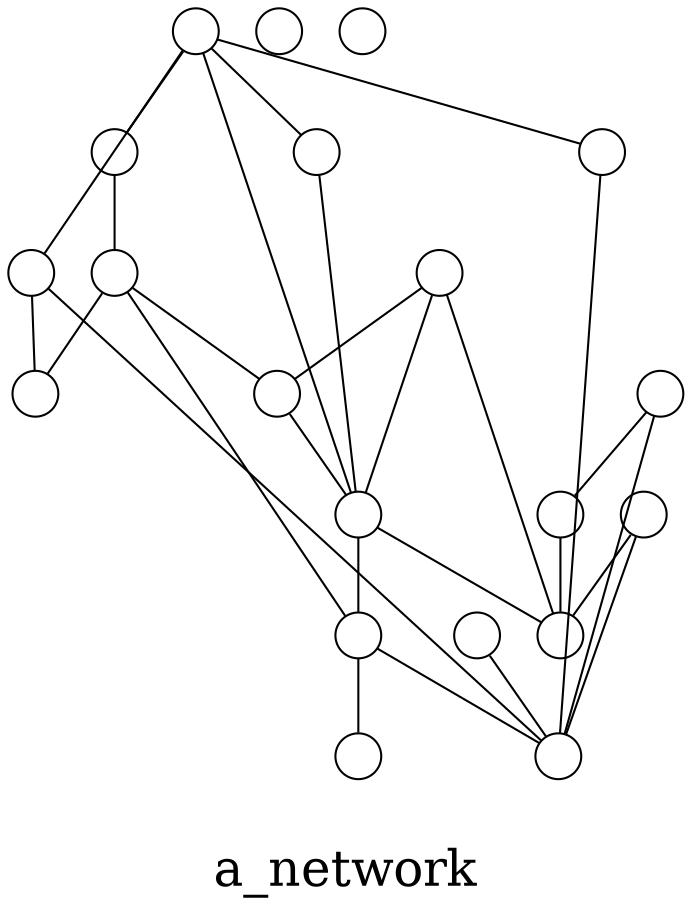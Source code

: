 /*****
a_network
*****/

graph G {
  graph [splines=false overlap=false]
  node  [shape=ellipse, width=0.3, height=0.3, label=""]
  0 ;
  1 ;
  2 ;
  3 ;
  4 ;
  5 ;
  6 ;
  7 ;
  8 ;
  9 ;
  10 ;
  11 ;
  12 ;
  13 ;
  14 ;
  15 ;
  16 ;
  17 ;
  18 ;
  19 ;
  0 -- 3;
  0 -- 4;
  0 -- 7;
  0 -- 9;
  0 -- 14;
1;
  2 -- 18;
  3 -- 8;
  3 -- 18;
  4 -- 6;
  5 -- 11;
  5 -- 14;
  5 -- 19;
  6 -- 8;
  6 -- 11;
  6 -- 16;
  7 -- 18;
  9 -- 14;
10;
  11 -- 14;
  12 -- 18;
  12 -- 19;
  13 -- 15;
  13 -- 18;
  14 -- 16;
  14 -- 19;
  15 -- 19;
  16 -- 17;
  16 -- 18;
  label = "\na_network\n";  fontsize=24;
}
